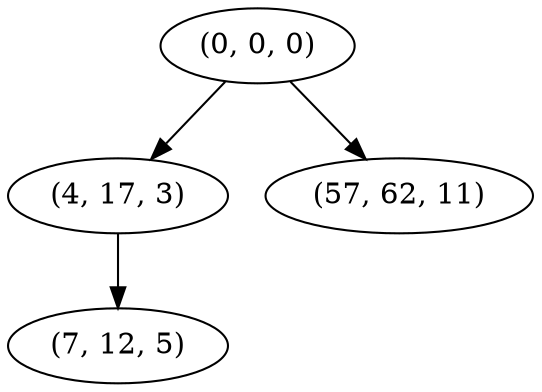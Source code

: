 digraph tree {
    "(0, 0, 0)";
    "(4, 17, 3)";
    "(7, 12, 5)";
    "(57, 62, 11)";
    "(0, 0, 0)" -> "(4, 17, 3)";
    "(0, 0, 0)" -> "(57, 62, 11)";
    "(4, 17, 3)" -> "(7, 12, 5)";
}
